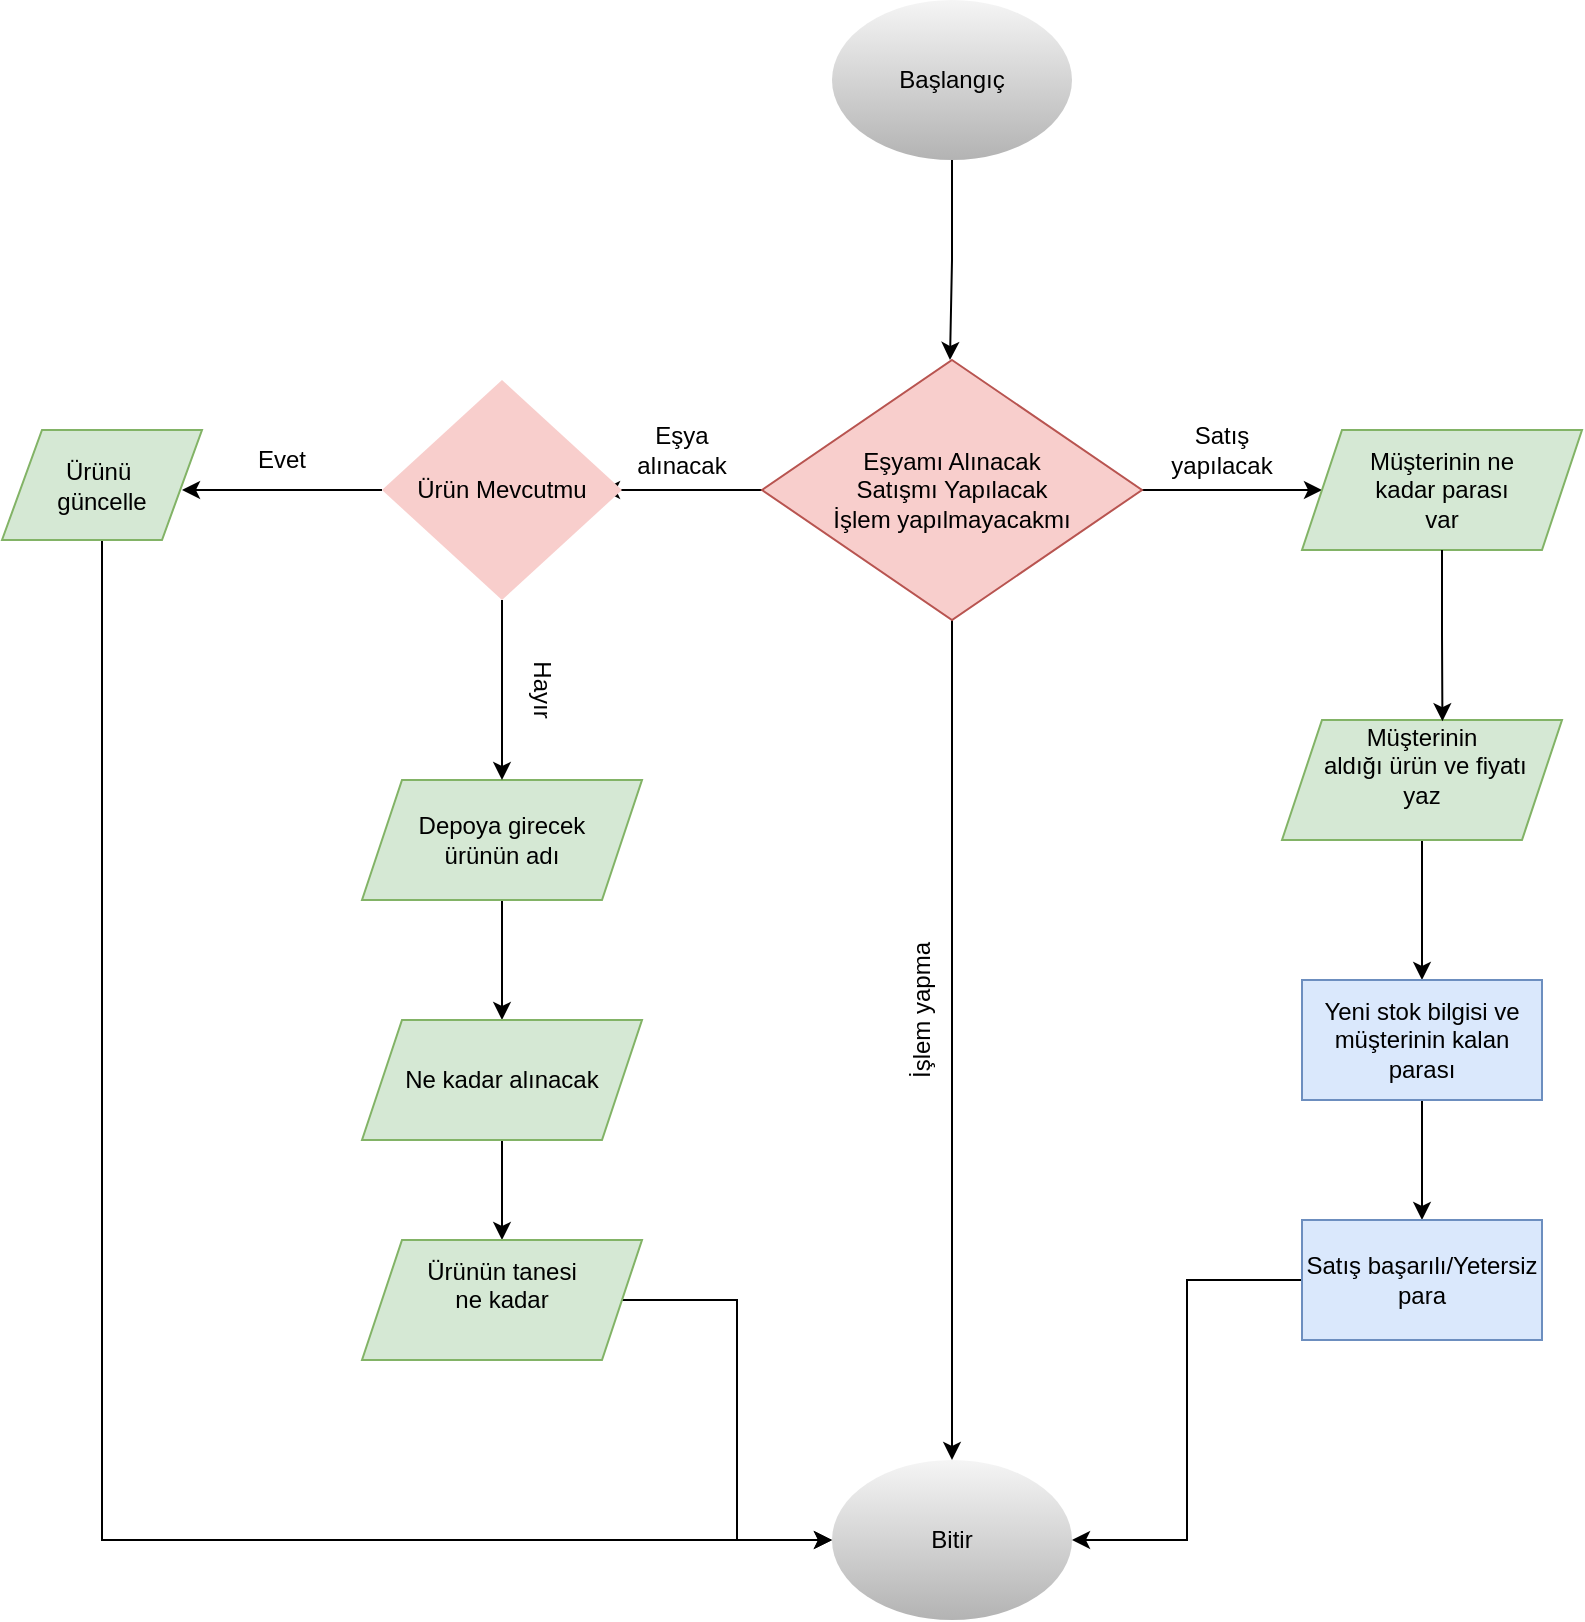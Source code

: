 <mxfile version="24.8.3">
  <diagram name="Sayfa -1" id="4E-vmSD0kgJn3Kl4l5vn">
    <mxGraphModel dx="1877" dy="2895" grid="1" gridSize="10" guides="1" tooltips="1" connect="1" arrows="1" fold="1" page="1" pageScale="1" pageWidth="827" pageHeight="1169" math="0" shadow="0">
      <root>
        <mxCell id="0" />
        <mxCell id="1" parent="0" />
        <mxCell id="vPBRdKLDyhmEava-Joer-5" style="edgeStyle=orthogonalEdgeStyle;rounded=0;orthogonalLoop=1;jettySize=auto;html=1;exitX=0.5;exitY=1;exitDx=0;exitDy=0;" parent="1" source="vPBRdKLDyhmEava-Joer-2" edge="1">
          <mxGeometry relative="1" as="geometry">
            <mxPoint x="424" y="-1420" as="targetPoint" />
          </mxGeometry>
        </mxCell>
        <mxCell id="vPBRdKLDyhmEava-Joer-2" value="Başlangıç" style="ellipse;whiteSpace=wrap;html=1;fillColor=#f5f5f5;strokeColor=none;gradientColor=#b3b3b3;" parent="1" vertex="1">
          <mxGeometry x="365" y="-1600" width="120" height="80" as="geometry" />
        </mxCell>
        <mxCell id="IbGDrOYObItZFt8afFmf-4" style="edgeStyle=orthogonalEdgeStyle;rounded=0;orthogonalLoop=1;jettySize=auto;html=1;" edge="1" parent="1" source="IbGDrOYObItZFt8afFmf-1">
          <mxGeometry relative="1" as="geometry">
            <mxPoint x="610" y="-1355" as="targetPoint" />
          </mxGeometry>
        </mxCell>
        <mxCell id="IbGDrOYObItZFt8afFmf-6" style="edgeStyle=orthogonalEdgeStyle;rounded=0;orthogonalLoop=1;jettySize=auto;html=1;" edge="1" parent="1" source="IbGDrOYObItZFt8afFmf-1">
          <mxGeometry relative="1" as="geometry">
            <mxPoint x="250" y="-1355" as="targetPoint" />
          </mxGeometry>
        </mxCell>
        <mxCell id="IbGDrOYObItZFt8afFmf-55" style="edgeStyle=orthogonalEdgeStyle;rounded=0;orthogonalLoop=1;jettySize=auto;html=1;entryX=0.5;entryY=0;entryDx=0;entryDy=0;" edge="1" parent="1" source="IbGDrOYObItZFt8afFmf-1" target="IbGDrOYObItZFt8afFmf-43">
          <mxGeometry relative="1" as="geometry" />
        </mxCell>
        <mxCell id="IbGDrOYObItZFt8afFmf-1" value="Eşyamı Alınacak&lt;div&gt;Satışmı Yapılacak&lt;/div&gt;&lt;div&gt;İşlem yapılmayacakmı&lt;/div&gt;" style="rhombus;whiteSpace=wrap;html=1;fillColor=#f8cecc;strokeColor=#b85450;" vertex="1" parent="1">
          <mxGeometry x="330" y="-1420" width="190" height="130" as="geometry" />
        </mxCell>
        <mxCell id="IbGDrOYObItZFt8afFmf-20" style="edgeStyle=orthogonalEdgeStyle;rounded=0;orthogonalLoop=1;jettySize=auto;html=1;" edge="1" parent="1" source="IbGDrOYObItZFt8afFmf-7" target="IbGDrOYObItZFt8afFmf-9">
          <mxGeometry relative="1" as="geometry" />
        </mxCell>
        <mxCell id="IbGDrOYObItZFt8afFmf-7" value="Depoya girecek&lt;div&gt;ürünün adı&lt;/div&gt;" style="shape=parallelogram;perimeter=parallelogramPerimeter;whiteSpace=wrap;html=1;fixedSize=1;fillColor=#d5e8d4;strokeColor=#82b366;" vertex="1" parent="1">
          <mxGeometry x="130" y="-1210" width="140" height="60" as="geometry" />
        </mxCell>
        <mxCell id="IbGDrOYObItZFt8afFmf-21" style="edgeStyle=orthogonalEdgeStyle;rounded=0;orthogonalLoop=1;jettySize=auto;html=1;entryX=0.5;entryY=0;entryDx=0;entryDy=0;" edge="1" parent="1" source="IbGDrOYObItZFt8afFmf-9" target="IbGDrOYObItZFt8afFmf-10">
          <mxGeometry relative="1" as="geometry" />
        </mxCell>
        <mxCell id="IbGDrOYObItZFt8afFmf-9" value="Ne kadar alınacak" style="shape=parallelogram;perimeter=parallelogramPerimeter;whiteSpace=wrap;html=1;fixedSize=1;fillColor=#d5e8d4;strokeColor=#82b366;" vertex="1" parent="1">
          <mxGeometry x="130" y="-1090" width="140" height="60" as="geometry" />
        </mxCell>
        <mxCell id="IbGDrOYObItZFt8afFmf-44" style="edgeStyle=orthogonalEdgeStyle;rounded=0;orthogonalLoop=1;jettySize=auto;html=1;entryX=0;entryY=0.5;entryDx=0;entryDy=0;" edge="1" parent="1" source="IbGDrOYObItZFt8afFmf-10" target="IbGDrOYObItZFt8afFmf-43">
          <mxGeometry relative="1" as="geometry">
            <mxPoint x="200" y="-840" as="targetPoint" />
          </mxGeometry>
        </mxCell>
        <mxCell id="IbGDrOYObItZFt8afFmf-10" value="Ürünün tanesi&lt;div&gt;ne kadar&lt;br&gt;&lt;div&gt;&lt;br&gt;&lt;/div&gt;&lt;/div&gt;" style="shape=parallelogram;perimeter=parallelogramPerimeter;whiteSpace=wrap;html=1;fixedSize=1;fillColor=#d5e8d4;strokeColor=#82b366;" vertex="1" parent="1">
          <mxGeometry x="130" y="-980" width="140" height="60" as="geometry" />
        </mxCell>
        <mxCell id="IbGDrOYObItZFt8afFmf-29" style="edgeStyle=orthogonalEdgeStyle;rounded=0;orthogonalLoop=1;jettySize=auto;html=1;" edge="1" parent="1" source="IbGDrOYObItZFt8afFmf-22">
          <mxGeometry relative="1" as="geometry">
            <mxPoint x="40" y="-1355" as="targetPoint" />
          </mxGeometry>
        </mxCell>
        <mxCell id="IbGDrOYObItZFt8afFmf-33" style="edgeStyle=orthogonalEdgeStyle;rounded=0;orthogonalLoop=1;jettySize=auto;html=1;" edge="1" parent="1" source="IbGDrOYObItZFt8afFmf-22">
          <mxGeometry relative="1" as="geometry">
            <mxPoint x="200" y="-1210" as="targetPoint" />
          </mxGeometry>
        </mxCell>
        <mxCell id="IbGDrOYObItZFt8afFmf-22" value="Ürün Mevcutmu" style="rhombus;whiteSpace=wrap;html=1;fillColor=#f8cecc;strokeColor=none;" vertex="1" parent="1">
          <mxGeometry x="140" y="-1410" width="120" height="110" as="geometry" />
        </mxCell>
        <mxCell id="IbGDrOYObItZFt8afFmf-27" value="Eşya alınacak" style="text;html=1;align=center;verticalAlign=middle;whiteSpace=wrap;rounded=0;" vertex="1" parent="1">
          <mxGeometry x="260" y="-1390" width="60" height="30" as="geometry" />
        </mxCell>
        <mxCell id="IbGDrOYObItZFt8afFmf-28" value="Satış yapılacak" style="text;html=1;align=center;verticalAlign=middle;whiteSpace=wrap;rounded=0;" vertex="1" parent="1">
          <mxGeometry x="530" y="-1390" width="60" height="30" as="geometry" />
        </mxCell>
        <mxCell id="IbGDrOYObItZFt8afFmf-31" value="Evet" style="text;html=1;align=center;verticalAlign=middle;whiteSpace=wrap;rounded=0;" vertex="1" parent="1">
          <mxGeometry x="60" y="-1385" width="60" height="30" as="geometry" />
        </mxCell>
        <mxCell id="IbGDrOYObItZFt8afFmf-34" value="Hayır" style="text;html=1;align=center;verticalAlign=middle;whiteSpace=wrap;rounded=0;rotation=90;" vertex="1" parent="1">
          <mxGeometry x="190" y="-1270" width="60" height="30" as="geometry" />
        </mxCell>
        <mxCell id="IbGDrOYObItZFt8afFmf-45" style="edgeStyle=orthogonalEdgeStyle;rounded=0;orthogonalLoop=1;jettySize=auto;html=1;entryX=0;entryY=0.5;entryDx=0;entryDy=0;" edge="1" parent="1" source="IbGDrOYObItZFt8afFmf-35" target="IbGDrOYObItZFt8afFmf-43">
          <mxGeometry relative="1" as="geometry">
            <Array as="points">
              <mxPoint y="-830" />
            </Array>
          </mxGeometry>
        </mxCell>
        <mxCell id="IbGDrOYObItZFt8afFmf-35" value="Ürünü&amp;nbsp;&lt;div&gt;güncelle&lt;/div&gt;" style="shape=parallelogram;perimeter=parallelogramPerimeter;whiteSpace=wrap;html=1;fixedSize=1;fillColor=#d5e8d4;strokeColor=#82b366;" vertex="1" parent="1">
          <mxGeometry x="-50" y="-1385" width="100" height="55" as="geometry" />
        </mxCell>
        <mxCell id="IbGDrOYObItZFt8afFmf-43" value="Bitir" style="ellipse;whiteSpace=wrap;html=1;fillColor=#f5f5f5;gradientColor=#b3b3b3;strokeColor=none;" vertex="1" parent="1">
          <mxGeometry x="365" y="-870" width="120" height="80" as="geometry" />
        </mxCell>
        <mxCell id="IbGDrOYObItZFt8afFmf-46" value="Müşterinin ne&lt;div&gt;kadar parası&lt;/div&gt;&lt;div&gt;var&lt;/div&gt;" style="shape=parallelogram;perimeter=parallelogramPerimeter;whiteSpace=wrap;html=1;fixedSize=1;fillColor=#d5e8d4;strokeColor=#82b366;" vertex="1" parent="1">
          <mxGeometry x="600" y="-1385" width="140" height="60" as="geometry" />
        </mxCell>
        <mxCell id="IbGDrOYObItZFt8afFmf-51" style="edgeStyle=orthogonalEdgeStyle;rounded=0;orthogonalLoop=1;jettySize=auto;html=1;" edge="1" parent="1" source="IbGDrOYObItZFt8afFmf-48">
          <mxGeometry relative="1" as="geometry">
            <mxPoint x="660" y="-1110" as="targetPoint" />
          </mxGeometry>
        </mxCell>
        <mxCell id="IbGDrOYObItZFt8afFmf-48" value="Müşterinin&lt;div&gt;&amp;nbsp;aldığı ürün ve fiyatı&lt;/div&gt;&lt;div&gt;yaz&lt;/div&gt;&lt;div&gt;&lt;br&gt;&lt;/div&gt;" style="shape=parallelogram;perimeter=parallelogramPerimeter;whiteSpace=wrap;html=1;fixedSize=1;fillColor=#d5e8d4;strokeColor=#82b366;" vertex="1" parent="1">
          <mxGeometry x="590" y="-1240" width="140" height="60" as="geometry" />
        </mxCell>
        <mxCell id="IbGDrOYObItZFt8afFmf-49" style="edgeStyle=orthogonalEdgeStyle;rounded=0;orthogonalLoop=1;jettySize=auto;html=1;entryX=0.573;entryY=0.01;entryDx=0;entryDy=0;entryPerimeter=0;" edge="1" parent="1" source="IbGDrOYObItZFt8afFmf-46" target="IbGDrOYObItZFt8afFmf-48">
          <mxGeometry relative="1" as="geometry" />
        </mxCell>
        <mxCell id="IbGDrOYObItZFt8afFmf-53" style="edgeStyle=orthogonalEdgeStyle;rounded=0;orthogonalLoop=1;jettySize=auto;html=1;entryX=0.5;entryY=0;entryDx=0;entryDy=0;" edge="1" parent="1" source="IbGDrOYObItZFt8afFmf-50" target="IbGDrOYObItZFt8afFmf-52">
          <mxGeometry relative="1" as="geometry" />
        </mxCell>
        <mxCell id="IbGDrOYObItZFt8afFmf-50" value="Yeni stok bilgisi ve müşterinin kalan parası" style="rounded=0;whiteSpace=wrap;html=1;fillColor=#dae8fc;strokeColor=#6c8ebf;" vertex="1" parent="1">
          <mxGeometry x="600" y="-1110" width="120" height="60" as="geometry" />
        </mxCell>
        <mxCell id="IbGDrOYObItZFt8afFmf-54" style="edgeStyle=orthogonalEdgeStyle;rounded=0;orthogonalLoop=1;jettySize=auto;html=1;entryX=1;entryY=0.5;entryDx=0;entryDy=0;" edge="1" parent="1" source="IbGDrOYObItZFt8afFmf-52" target="IbGDrOYObItZFt8afFmf-43">
          <mxGeometry relative="1" as="geometry" />
        </mxCell>
        <mxCell id="IbGDrOYObItZFt8afFmf-52" value="Satış başarılı/Yetersiz para" style="rounded=0;whiteSpace=wrap;html=1;fillColor=#dae8fc;strokeColor=#6c8ebf;" vertex="1" parent="1">
          <mxGeometry x="600" y="-990" width="120" height="60" as="geometry" />
        </mxCell>
        <mxCell id="IbGDrOYObItZFt8afFmf-56" value="İşlem yapma" style="text;html=1;align=center;verticalAlign=middle;whiteSpace=wrap;rounded=0;rotation=-90;" vertex="1" parent="1">
          <mxGeometry x="360" y="-1110" width="100" height="30" as="geometry" />
        </mxCell>
      </root>
    </mxGraphModel>
  </diagram>
</mxfile>
